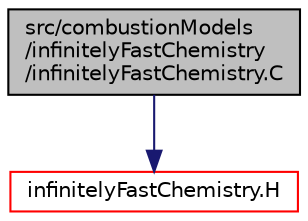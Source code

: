 digraph "src/combustionModels/infinitelyFastChemistry/infinitelyFastChemistry.C"
{
  bgcolor="transparent";
  edge [fontname="Helvetica",fontsize="10",labelfontname="Helvetica",labelfontsize="10"];
  node [fontname="Helvetica",fontsize="10",shape=record];
  Node1 [label="src/combustionModels\l/infinitelyFastChemistry\l/infinitelyFastChemistry.C",height=0.2,width=0.4,color="black", fillcolor="grey75", style="filled", fontcolor="black"];
  Node1 -> Node2 [color="midnightblue",fontsize="10",style="solid",fontname="Helvetica"];
  Node2 [label="infinitelyFastChemistry.H",height=0.2,width=0.4,color="red",URL="$a04766.html"];
}
